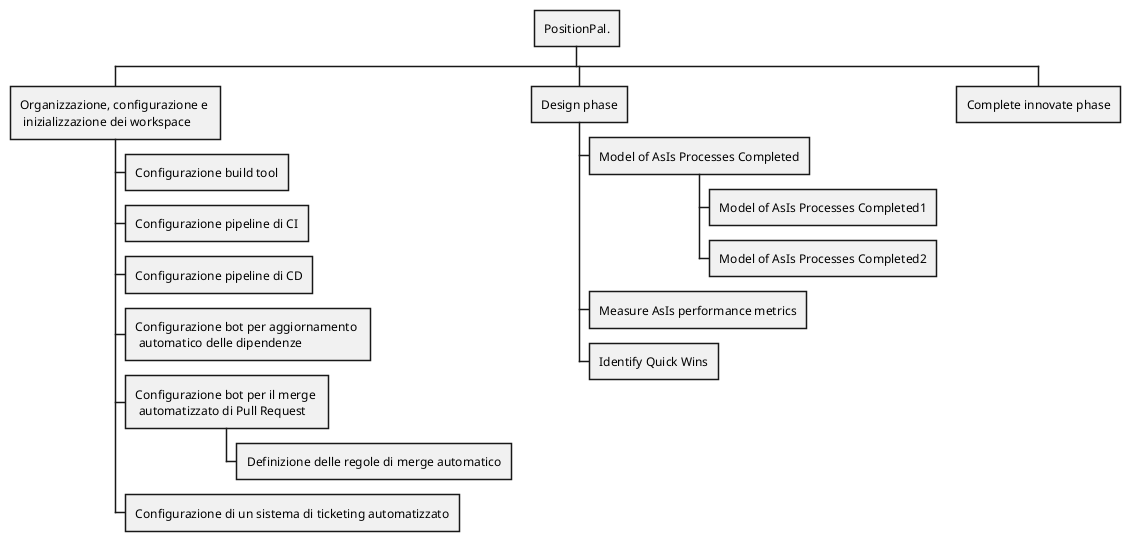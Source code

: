 @startwbs

* PositionPal.

** Organizzazione, configurazione e \n inizializzazione dei workspace
*** Configurazione build tool
*** Configurazione pipeline di CI
*** Configurazione pipeline di CD
*** Configurazione bot per aggiornamento \n automatico delle dipendenze
*** Configurazione bot per il merge \n automatizzato di Pull Request
**** Definizione delle regole di merge automatico
*** Configurazione di un sistema di ticketing automatizzato

** Design phase
*** Model of AsIs Processes Completed
**** Model of AsIs Processes Completed1
**** Model of AsIs Processes Completed2
*** Measure AsIs performance metrics
*** Identify Quick Wins
** Complete innovate phase

@endwbs